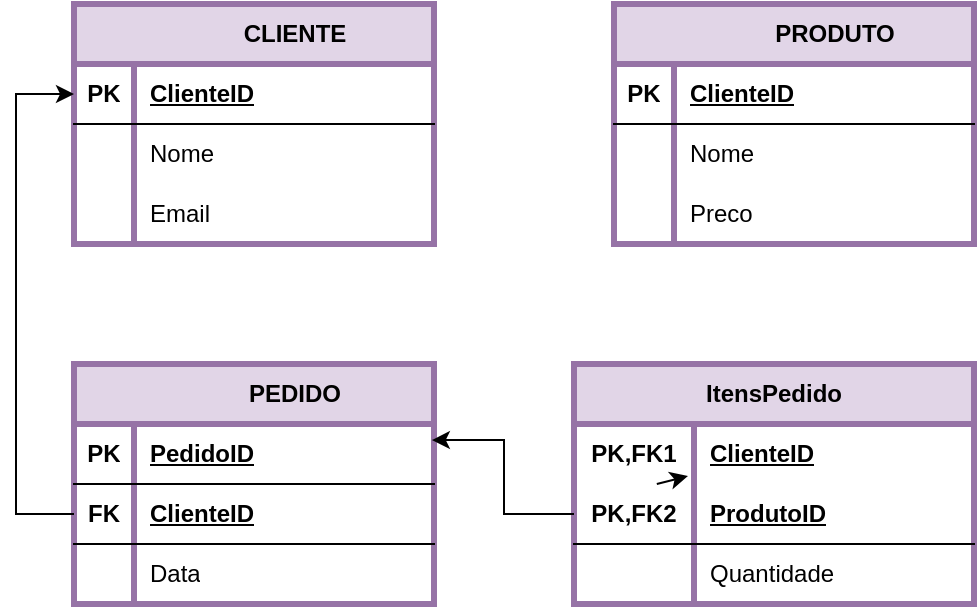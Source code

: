 <mxfile>
    <diagram name="Página-1" id="OGc7ARhqS-w1dyBdSzx6">
        <mxGraphModel dx="1375" dy="787" grid="1" gridSize="10" guides="1" tooltips="1" connect="1" arrows="1" fold="1" page="1" pageScale="1" pageWidth="827" pageHeight="1169" math="0" shadow="0">
            <root>
                <mxCell id="0"/>
                <mxCell id="1" parent="0"/>
                <mxCell id="I8_PkHM5JQmwa0KGuefr-1" value="&lt;blockquote style=&quot;margin: 0 0 0 40px; border: none; padding: 0px;&quot;&gt;CLIENTE&lt;/blockquote&gt;" style="shape=table;startSize=30;container=1;collapsible=1;childLayout=tableLayout;fixedRows=1;rowLines=0;fontStyle=1;align=center;resizeLast=1;html=1;fillColor=#e1d5e7;strokeColor=#9673a6;strokeWidth=3;" parent="1" vertex="1">
                    <mxGeometry x="-170" y="330" width="180" height="120" as="geometry"/>
                </mxCell>
                <mxCell id="I8_PkHM5JQmwa0KGuefr-2" value="" style="shape=tableRow;horizontal=0;startSize=0;swimlaneHead=0;swimlaneBody=0;fillColor=none;collapsible=0;dropTarget=0;points=[[0,0.5],[1,0.5]];portConstraint=eastwest;top=0;left=0;right=0;bottom=1;" parent="I8_PkHM5JQmwa0KGuefr-1" vertex="1">
                    <mxGeometry y="30" width="180" height="30" as="geometry"/>
                </mxCell>
                <mxCell id="I8_PkHM5JQmwa0KGuefr-3" value="PK" style="shape=partialRectangle;connectable=0;fillColor=none;top=0;left=0;bottom=0;right=0;fontStyle=1;overflow=hidden;whiteSpace=wrap;html=1;" parent="I8_PkHM5JQmwa0KGuefr-2" vertex="1">
                    <mxGeometry width="30" height="30" as="geometry">
                        <mxRectangle width="30" height="30" as="alternateBounds"/>
                    </mxGeometry>
                </mxCell>
                <mxCell id="I8_PkHM5JQmwa0KGuefr-4" value="ClienteID" style="shape=partialRectangle;connectable=0;fillColor=none;top=0;left=0;bottom=0;right=0;align=left;spacingLeft=6;fontStyle=5;overflow=hidden;whiteSpace=wrap;html=1;" parent="I8_PkHM5JQmwa0KGuefr-2" vertex="1">
                    <mxGeometry x="30" width="150" height="30" as="geometry">
                        <mxRectangle width="150" height="30" as="alternateBounds"/>
                    </mxGeometry>
                </mxCell>
                <mxCell id="I8_PkHM5JQmwa0KGuefr-5" value="" style="shape=tableRow;horizontal=0;startSize=0;swimlaneHead=0;swimlaneBody=0;fillColor=none;collapsible=0;dropTarget=0;points=[[0,0.5],[1,0.5]];portConstraint=eastwest;top=0;left=0;right=0;bottom=0;" parent="I8_PkHM5JQmwa0KGuefr-1" vertex="1">
                    <mxGeometry y="60" width="180" height="30" as="geometry"/>
                </mxCell>
                <mxCell id="I8_PkHM5JQmwa0KGuefr-6" value="" style="shape=partialRectangle;connectable=0;fillColor=none;top=0;left=0;bottom=0;right=0;editable=1;overflow=hidden;whiteSpace=wrap;html=1;" parent="I8_PkHM5JQmwa0KGuefr-5" vertex="1">
                    <mxGeometry width="30" height="30" as="geometry">
                        <mxRectangle width="30" height="30" as="alternateBounds"/>
                    </mxGeometry>
                </mxCell>
                <mxCell id="I8_PkHM5JQmwa0KGuefr-7" value="Nome" style="shape=partialRectangle;connectable=0;fillColor=none;top=0;left=0;bottom=0;right=0;align=left;spacingLeft=6;overflow=hidden;whiteSpace=wrap;html=1;" parent="I8_PkHM5JQmwa0KGuefr-5" vertex="1">
                    <mxGeometry x="30" width="150" height="30" as="geometry">
                        <mxRectangle width="150" height="30" as="alternateBounds"/>
                    </mxGeometry>
                </mxCell>
                <mxCell id="I8_PkHM5JQmwa0KGuefr-8" value="" style="shape=tableRow;horizontal=0;startSize=0;swimlaneHead=0;swimlaneBody=0;fillColor=none;collapsible=0;dropTarget=0;points=[[0,0.5],[1,0.5]];portConstraint=eastwest;top=0;left=0;right=0;bottom=0;" parent="I8_PkHM5JQmwa0KGuefr-1" vertex="1">
                    <mxGeometry y="90" width="180" height="30" as="geometry"/>
                </mxCell>
                <mxCell id="I8_PkHM5JQmwa0KGuefr-9" value="" style="shape=partialRectangle;connectable=0;fillColor=none;top=0;left=0;bottom=0;right=0;editable=1;overflow=hidden;whiteSpace=wrap;html=1;" parent="I8_PkHM5JQmwa0KGuefr-8" vertex="1">
                    <mxGeometry width="30" height="30" as="geometry">
                        <mxRectangle width="30" height="30" as="alternateBounds"/>
                    </mxGeometry>
                </mxCell>
                <mxCell id="I8_PkHM5JQmwa0KGuefr-10" value="Email" style="shape=partialRectangle;connectable=0;fillColor=none;top=0;left=0;bottom=0;right=0;align=left;spacingLeft=6;overflow=hidden;whiteSpace=wrap;html=1;" parent="I8_PkHM5JQmwa0KGuefr-8" vertex="1">
                    <mxGeometry x="30" width="150" height="30" as="geometry">
                        <mxRectangle width="150" height="30" as="alternateBounds"/>
                    </mxGeometry>
                </mxCell>
                <mxCell id="I8_PkHM5JQmwa0KGuefr-14" value="&lt;blockquote style=&quot;margin: 0 0 0 40px; border: none; padding: 0px;&quot;&gt;PRODUTO&lt;/blockquote&gt;" style="shape=table;startSize=30;container=1;collapsible=1;childLayout=tableLayout;fixedRows=1;rowLines=0;fontStyle=1;align=center;resizeLast=1;html=1;fillColor=#e1d5e7;strokeColor=#9673a6;strokeWidth=3;" parent="1" vertex="1">
                    <mxGeometry x="100" y="330" width="180" height="120" as="geometry"/>
                </mxCell>
                <mxCell id="I8_PkHM5JQmwa0KGuefr-15" value="" style="shape=tableRow;horizontal=0;startSize=0;swimlaneHead=0;swimlaneBody=0;fillColor=none;collapsible=0;dropTarget=0;points=[[0,0.5],[1,0.5]];portConstraint=eastwest;top=0;left=0;right=0;bottom=1;" parent="I8_PkHM5JQmwa0KGuefr-14" vertex="1">
                    <mxGeometry y="30" width="180" height="30" as="geometry"/>
                </mxCell>
                <mxCell id="I8_PkHM5JQmwa0KGuefr-16" value="PK" style="shape=partialRectangle;connectable=0;fillColor=none;top=0;left=0;bottom=0;right=0;fontStyle=1;overflow=hidden;whiteSpace=wrap;html=1;" parent="I8_PkHM5JQmwa0KGuefr-15" vertex="1">
                    <mxGeometry width="30" height="30" as="geometry">
                        <mxRectangle width="30" height="30" as="alternateBounds"/>
                    </mxGeometry>
                </mxCell>
                <mxCell id="I8_PkHM5JQmwa0KGuefr-17" value="ClienteID" style="shape=partialRectangle;connectable=0;fillColor=none;top=0;left=0;bottom=0;right=0;align=left;spacingLeft=6;fontStyle=5;overflow=hidden;whiteSpace=wrap;html=1;" parent="I8_PkHM5JQmwa0KGuefr-15" vertex="1">
                    <mxGeometry x="30" width="150" height="30" as="geometry">
                        <mxRectangle width="150" height="30" as="alternateBounds"/>
                    </mxGeometry>
                </mxCell>
                <mxCell id="I8_PkHM5JQmwa0KGuefr-18" value="" style="shape=tableRow;horizontal=0;startSize=0;swimlaneHead=0;swimlaneBody=0;fillColor=none;collapsible=0;dropTarget=0;points=[[0,0.5],[1,0.5]];portConstraint=eastwest;top=0;left=0;right=0;bottom=0;" parent="I8_PkHM5JQmwa0KGuefr-14" vertex="1">
                    <mxGeometry y="60" width="180" height="30" as="geometry"/>
                </mxCell>
                <mxCell id="I8_PkHM5JQmwa0KGuefr-19" value="" style="shape=partialRectangle;connectable=0;fillColor=none;top=0;left=0;bottom=0;right=0;editable=1;overflow=hidden;whiteSpace=wrap;html=1;" parent="I8_PkHM5JQmwa0KGuefr-18" vertex="1">
                    <mxGeometry width="30" height="30" as="geometry">
                        <mxRectangle width="30" height="30" as="alternateBounds"/>
                    </mxGeometry>
                </mxCell>
                <mxCell id="I8_PkHM5JQmwa0KGuefr-20" value="Nome" style="shape=partialRectangle;connectable=0;fillColor=none;top=0;left=0;bottom=0;right=0;align=left;spacingLeft=6;overflow=hidden;whiteSpace=wrap;html=1;" parent="I8_PkHM5JQmwa0KGuefr-18" vertex="1">
                    <mxGeometry x="30" width="150" height="30" as="geometry">
                        <mxRectangle width="150" height="30" as="alternateBounds"/>
                    </mxGeometry>
                </mxCell>
                <mxCell id="I8_PkHM5JQmwa0KGuefr-21" value="" style="shape=tableRow;horizontal=0;startSize=0;swimlaneHead=0;swimlaneBody=0;fillColor=none;collapsible=0;dropTarget=0;points=[[0,0.5],[1,0.5]];portConstraint=eastwest;top=0;left=0;right=0;bottom=0;" parent="I8_PkHM5JQmwa0KGuefr-14" vertex="1">
                    <mxGeometry y="90" width="180" height="30" as="geometry"/>
                </mxCell>
                <mxCell id="I8_PkHM5JQmwa0KGuefr-22" value="" style="shape=partialRectangle;connectable=0;fillColor=none;top=0;left=0;bottom=0;right=0;editable=1;overflow=hidden;whiteSpace=wrap;html=1;" parent="I8_PkHM5JQmwa0KGuefr-21" vertex="1">
                    <mxGeometry width="30" height="30" as="geometry">
                        <mxRectangle width="30" height="30" as="alternateBounds"/>
                    </mxGeometry>
                </mxCell>
                <mxCell id="I8_PkHM5JQmwa0KGuefr-23" value="Preco" style="shape=partialRectangle;connectable=0;fillColor=none;top=0;left=0;bottom=0;right=0;align=left;spacingLeft=6;overflow=hidden;whiteSpace=wrap;html=1;" parent="I8_PkHM5JQmwa0KGuefr-21" vertex="1">
                    <mxGeometry x="30" width="150" height="30" as="geometry">
                        <mxRectangle width="150" height="30" as="alternateBounds"/>
                    </mxGeometry>
                </mxCell>
                <mxCell id="I8_PkHM5JQmwa0KGuefr-27" value="&lt;blockquote style=&quot;margin: 0 0 0 40px; border: none; padding: 0px;&quot;&gt;PEDIDO&lt;/blockquote&gt;" style="shape=table;startSize=30;container=1;collapsible=1;childLayout=tableLayout;fixedRows=1;rowLines=0;fontStyle=1;align=center;resizeLast=1;html=1;fillColor=#e1d5e7;strokeColor=#9673a6;strokeWidth=3;" parent="1" vertex="1">
                    <mxGeometry x="-170" y="510" width="180" height="120" as="geometry"/>
                </mxCell>
                <mxCell id="I8_PkHM5JQmwa0KGuefr-28" value="" style="shape=tableRow;horizontal=0;startSize=0;swimlaneHead=0;swimlaneBody=0;fillColor=none;collapsible=0;dropTarget=0;points=[[0,0.5],[1,0.5]];portConstraint=eastwest;top=0;left=0;right=0;bottom=1;" parent="I8_PkHM5JQmwa0KGuefr-27" vertex="1">
                    <mxGeometry y="30" width="180" height="30" as="geometry"/>
                </mxCell>
                <mxCell id="I8_PkHM5JQmwa0KGuefr-29" value="PK" style="shape=partialRectangle;connectable=0;fillColor=none;top=0;left=0;bottom=0;right=0;fontStyle=1;overflow=hidden;whiteSpace=wrap;html=1;" parent="I8_PkHM5JQmwa0KGuefr-28" vertex="1">
                    <mxGeometry width="30" height="30" as="geometry">
                        <mxRectangle width="30" height="30" as="alternateBounds"/>
                    </mxGeometry>
                </mxCell>
                <mxCell id="I8_PkHM5JQmwa0KGuefr-30" value="PedidoID" style="shape=partialRectangle;connectable=0;fillColor=none;top=0;left=0;bottom=0;right=0;align=left;spacingLeft=6;fontStyle=5;overflow=hidden;whiteSpace=wrap;html=1;" parent="I8_PkHM5JQmwa0KGuefr-28" vertex="1">
                    <mxGeometry x="30" width="150" height="30" as="geometry">
                        <mxRectangle width="150" height="30" as="alternateBounds"/>
                    </mxGeometry>
                </mxCell>
                <mxCell id="I8_PkHM5JQmwa0KGuefr-40" value="" style="shape=tableRow;horizontal=0;startSize=0;swimlaneHead=0;swimlaneBody=0;fillColor=none;collapsible=0;dropTarget=0;points=[[0,0.5],[1,0.5]];portConstraint=eastwest;top=0;left=0;right=0;bottom=1;" parent="I8_PkHM5JQmwa0KGuefr-27" vertex="1">
                    <mxGeometry y="60" width="180" height="30" as="geometry"/>
                </mxCell>
                <mxCell id="I8_PkHM5JQmwa0KGuefr-41" value="FK" style="shape=partialRectangle;connectable=0;fillColor=none;top=0;left=0;bottom=0;right=0;fontStyle=1;overflow=hidden;whiteSpace=wrap;html=1;" parent="I8_PkHM5JQmwa0KGuefr-40" vertex="1">
                    <mxGeometry width="30" height="30" as="geometry">
                        <mxRectangle width="30" height="30" as="alternateBounds"/>
                    </mxGeometry>
                </mxCell>
                <mxCell id="I8_PkHM5JQmwa0KGuefr-42" value="ClienteID" style="shape=partialRectangle;connectable=0;fillColor=none;top=0;left=0;bottom=0;right=0;align=left;spacingLeft=6;fontStyle=5;overflow=hidden;whiteSpace=wrap;html=1;" parent="I8_PkHM5JQmwa0KGuefr-40" vertex="1">
                    <mxGeometry x="30" width="150" height="30" as="geometry">
                        <mxRectangle width="150" height="30" as="alternateBounds"/>
                    </mxGeometry>
                </mxCell>
                <mxCell id="I8_PkHM5JQmwa0KGuefr-31" value="" style="shape=tableRow;horizontal=0;startSize=0;swimlaneHead=0;swimlaneBody=0;fillColor=none;collapsible=0;dropTarget=0;points=[[0,0.5],[1,0.5]];portConstraint=eastwest;top=0;left=0;right=0;bottom=0;" parent="I8_PkHM5JQmwa0KGuefr-27" vertex="1">
                    <mxGeometry y="90" width="180" height="30" as="geometry"/>
                </mxCell>
                <mxCell id="I8_PkHM5JQmwa0KGuefr-32" value="" style="shape=partialRectangle;connectable=0;fillColor=none;top=0;left=0;bottom=0;right=0;editable=1;overflow=hidden;whiteSpace=wrap;html=1;" parent="I8_PkHM5JQmwa0KGuefr-31" vertex="1">
                    <mxGeometry width="30" height="30" as="geometry">
                        <mxRectangle width="30" height="30" as="alternateBounds"/>
                    </mxGeometry>
                </mxCell>
                <mxCell id="I8_PkHM5JQmwa0KGuefr-33" value="Data" style="shape=partialRectangle;connectable=0;fillColor=none;top=0;left=0;bottom=0;right=0;align=left;spacingLeft=6;overflow=hidden;whiteSpace=wrap;html=1;" parent="I8_PkHM5JQmwa0KGuefr-31" vertex="1">
                    <mxGeometry x="30" width="150" height="30" as="geometry">
                        <mxRectangle width="150" height="30" as="alternateBounds"/>
                    </mxGeometry>
                </mxCell>
                <mxCell id="I8_PkHM5JQmwa0KGuefr-43" value="ItensPedido" style="shape=table;startSize=30;container=1;collapsible=1;childLayout=tableLayout;fixedRows=1;rowLines=0;fontStyle=1;align=center;resizeLast=1;html=1;whiteSpace=wrap;fillColor=#e1d5e7;strokeColor=#9673a6;strokeWidth=3;" parent="1" vertex="1">
                    <mxGeometry x="80" y="510" width="200" height="120" as="geometry"/>
                </mxCell>
                <mxCell id="3" style="edgeStyle=none;html=1;entryX=0.285;entryY=-0.133;entryDx=0;entryDy=0;entryPerimeter=0;" edge="1" parent="I8_PkHM5JQmwa0KGuefr-43" source="I8_PkHM5JQmwa0KGuefr-44" target="I8_PkHM5JQmwa0KGuefr-47">
                    <mxGeometry relative="1" as="geometry"/>
                </mxCell>
                <mxCell id="I8_PkHM5JQmwa0KGuefr-44" value="" style="shape=tableRow;horizontal=0;startSize=0;swimlaneHead=0;swimlaneBody=0;fillColor=none;collapsible=0;dropTarget=0;points=[[0,0.5],[1,0.5]];portConstraint=eastwest;top=0;left=0;right=0;bottom=0;html=1;" parent="I8_PkHM5JQmwa0KGuefr-43" vertex="1">
                    <mxGeometry y="30" width="200" height="30" as="geometry"/>
                </mxCell>
                <mxCell id="I8_PkHM5JQmwa0KGuefr-45" value="PK,FK1" style="shape=partialRectangle;connectable=0;fillColor=none;top=0;left=0;bottom=0;right=0;fontStyle=1;overflow=hidden;html=1;whiteSpace=wrap;" parent="I8_PkHM5JQmwa0KGuefr-44" vertex="1">
                    <mxGeometry width="60" height="30" as="geometry">
                        <mxRectangle width="60" height="30" as="alternateBounds"/>
                    </mxGeometry>
                </mxCell>
                <mxCell id="I8_PkHM5JQmwa0KGuefr-46" value="ClienteID" style="shape=partialRectangle;connectable=0;fillColor=none;top=0;left=0;bottom=0;right=0;align=left;spacingLeft=6;fontStyle=5;overflow=hidden;html=1;whiteSpace=wrap;" parent="I8_PkHM5JQmwa0KGuefr-44" vertex="1">
                    <mxGeometry x="60" width="140" height="30" as="geometry">
                        <mxRectangle width="140" height="30" as="alternateBounds"/>
                    </mxGeometry>
                </mxCell>
                <mxCell id="I8_PkHM5JQmwa0KGuefr-47" value="" style="shape=tableRow;horizontal=0;startSize=0;swimlaneHead=0;swimlaneBody=0;fillColor=none;collapsible=0;dropTarget=0;points=[[0,0.5],[1,0.5]];portConstraint=eastwest;top=0;left=0;right=0;bottom=1;html=1;" parent="I8_PkHM5JQmwa0KGuefr-43" vertex="1">
                    <mxGeometry y="60" width="200" height="30" as="geometry"/>
                </mxCell>
                <mxCell id="I8_PkHM5JQmwa0KGuefr-48" value="PK,FK2" style="shape=partialRectangle;connectable=0;fillColor=none;top=0;left=0;bottom=0;right=0;fontStyle=1;overflow=hidden;html=1;whiteSpace=wrap;" parent="I8_PkHM5JQmwa0KGuefr-47" vertex="1">
                    <mxGeometry width="60" height="30" as="geometry">
                        <mxRectangle width="60" height="30" as="alternateBounds"/>
                    </mxGeometry>
                </mxCell>
                <mxCell id="I8_PkHM5JQmwa0KGuefr-49" value="ProdutoID" style="shape=partialRectangle;connectable=0;fillColor=none;top=0;left=0;bottom=0;right=0;align=left;spacingLeft=6;fontStyle=5;overflow=hidden;html=1;whiteSpace=wrap;" parent="I8_PkHM5JQmwa0KGuefr-47" vertex="1">
                    <mxGeometry x="60" width="140" height="30" as="geometry">
                        <mxRectangle width="140" height="30" as="alternateBounds"/>
                    </mxGeometry>
                </mxCell>
                <mxCell id="I8_PkHM5JQmwa0KGuefr-50" value="" style="shape=tableRow;horizontal=0;startSize=0;swimlaneHead=0;swimlaneBody=0;fillColor=none;collapsible=0;dropTarget=0;points=[[0,0.5],[1,0.5]];portConstraint=eastwest;top=0;left=0;right=0;bottom=0;html=1;" parent="I8_PkHM5JQmwa0KGuefr-43" vertex="1">
                    <mxGeometry y="90" width="200" height="30" as="geometry"/>
                </mxCell>
                <mxCell id="I8_PkHM5JQmwa0KGuefr-51" value="" style="shape=partialRectangle;connectable=0;fillColor=none;top=0;left=0;bottom=0;right=0;editable=1;overflow=hidden;html=1;whiteSpace=wrap;" parent="I8_PkHM5JQmwa0KGuefr-50" vertex="1">
                    <mxGeometry width="60" height="30" as="geometry">
                        <mxRectangle width="60" height="30" as="alternateBounds"/>
                    </mxGeometry>
                </mxCell>
                <mxCell id="I8_PkHM5JQmwa0KGuefr-52" value="Quantidade" style="shape=partialRectangle;connectable=0;fillColor=none;top=0;left=0;bottom=0;right=0;align=left;spacingLeft=6;overflow=hidden;html=1;whiteSpace=wrap;" parent="I8_PkHM5JQmwa0KGuefr-50" vertex="1">
                    <mxGeometry x="60" width="140" height="30" as="geometry">
                        <mxRectangle width="140" height="30" as="alternateBounds"/>
                    </mxGeometry>
                </mxCell>
                <mxCell id="I8_PkHM5JQmwa0KGuefr-62" style="edgeStyle=orthogonalEdgeStyle;rounded=0;orthogonalLoop=1;jettySize=auto;html=1;entryX=0;entryY=0.5;entryDx=0;entryDy=0;" parent="1" source="I8_PkHM5JQmwa0KGuefr-40" target="I8_PkHM5JQmwa0KGuefr-2" edge="1">
                    <mxGeometry relative="1" as="geometry">
                        <mxPoint x="-190" y="370" as="targetPoint"/>
                        <Array as="points">
                            <mxPoint x="-199" y="585"/>
                            <mxPoint x="-199" y="375"/>
                        </Array>
                    </mxGeometry>
                </mxCell>
                <mxCell id="I8_PkHM5JQmwa0KGuefr-63" style="edgeStyle=orthogonalEdgeStyle;rounded=0;orthogonalLoop=1;jettySize=auto;html=1;entryX=0.994;entryY=0.267;entryDx=0;entryDy=0;entryPerimeter=0;" parent="1" source="I8_PkHM5JQmwa0KGuefr-47" target="I8_PkHM5JQmwa0KGuefr-28" edge="1">
                    <mxGeometry relative="1" as="geometry"/>
                </mxCell>
            </root>
        </mxGraphModel>
    </diagram>
</mxfile>